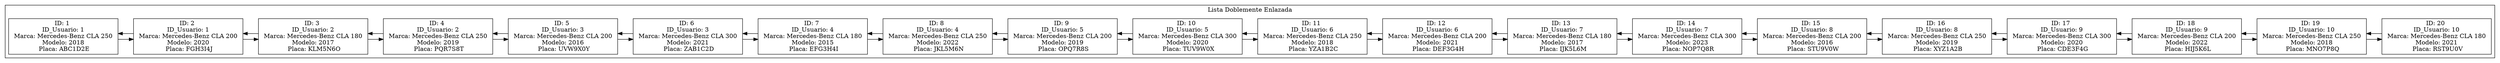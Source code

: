 digraph DoublyLinkedList {
    node [shape=record];
    rankdir=LR;
    subgraph cluster_0 {
        label = "Lista Doblemente Enlazada";
        n0 [label = "{<data> ID: 1 \n ID_Usuario: 1 \n Marca: Mercedes-Benz CLA 250 \n Modelo: 2018 \n Placa: ABC1D2E}"];
        n1 [label = "{<data> ID: 2 \n ID_Usuario: 1 \n Marca: Mercedes-Benz CLA 200 \n Modelo: 2020 \n Placa: FGH3I4J}"];
        n2 [label = "{<data> ID: 3 \n ID_Usuario: 2 \n Marca: Mercedes-Benz CLA 180 \n Modelo: 2017 \n Placa: KLM5N6O}"];
        n3 [label = "{<data> ID: 4 \n ID_Usuario: 2 \n Marca: Mercedes-Benz CLA 250 \n Modelo: 2019 \n Placa: PQR7S8T}"];
        n4 [label = "{<data> ID: 5 \n ID_Usuario: 3 \n Marca: Mercedes-Benz CLA 200 \n Modelo: 2016 \n Placa: UVW9X0Y}"];
        n5 [label = "{<data> ID: 6 \n ID_Usuario: 3 \n Marca: Mercedes-Benz CLA 300 \n Modelo: 2021 \n Placa: ZAB1C2D}"];
        n6 [label = "{<data> ID: 7 \n ID_Usuario: 4 \n Marca: Mercedes-Benz CLA 180 \n Modelo: 2015 \n Placa: EFG3H4I}"];
        n7 [label = "{<data> ID: 8 \n ID_Usuario: 4 \n Marca: Mercedes-Benz CLA 250 \n Modelo: 2022 \n Placa: JKL5M6N}"];
        n8 [label = "{<data> ID: 9 \n ID_Usuario: 5 \n Marca: Mercedes-Benz CLA 200 \n Modelo: 2019 \n Placa: OPQ7R8S}"];
        n9 [label = "{<data> ID: 10 \n ID_Usuario: 5 \n Marca: Mercedes-Benz CLA 300 \n Modelo: 2020 \n Placa: TUV9W0X}"];
        n10 [label = "{<data> ID: 11 \n ID_Usuario: 6 \n Marca: Mercedes-Benz CLA 250 \n Modelo: 2018 \n Placa: YZA1B2C}"];
        n11 [label = "{<data> ID: 12 \n ID_Usuario: 6 \n Marca: Mercedes-Benz CLA 200 \n Modelo: 2021 \n Placa: DEF3G4H}"];
        n12 [label = "{<data> ID: 13 \n ID_Usuario: 7 \n Marca: Mercedes-Benz CLA 180 \n Modelo: 2017 \n Placa: IJK5L6M}"];
        n13 [label = "{<data> ID: 14 \n ID_Usuario: 7 \n Marca: Mercedes-Benz CLA 300 \n Modelo: 2023 \n Placa: NOP7Q8R}"];
        n14 [label = "{<data> ID: 15 \n ID_Usuario: 8 \n Marca: Mercedes-Benz CLA 200 \n Modelo: 2016 \n Placa: STU9V0W}"];
        n15 [label = "{<data> ID: 16 \n ID_Usuario: 8 \n Marca: Mercedes-Benz CLA 250 \n Modelo: 2019 \n Placa: XYZ1A2B}"];
        n16 [label = "{<data> ID: 17 \n ID_Usuario: 9 \n Marca: Mercedes-Benz CLA 300 \n Modelo: 2020 \n Placa: CDE3F4G}"];
        n17 [label = "{<data> ID: 18 \n ID_Usuario: 9 \n Marca: Mercedes-Benz CLA 200 \n Modelo: 2022 \n Placa: HIJ5K6L}"];
        n18 [label = "{<data> ID: 19 \n ID_Usuario: 10 \n Marca: Mercedes-Benz CLA 250 \n Modelo: 2018 \n Placa: MNO7P8Q}"];
        n19 [label = "{<data> ID: 20 \n ID_Usuario: 10 \n Marca: Mercedes-Benz CLA 180 \n Modelo: 2021 \n Placa: RST9U0V}"];
        n0 -> n1;
        n1 -> n2;
        n1 -> n0;
        n2 -> n3;
        n2 -> n1;
        n3 -> n4;
        n3 -> n2;
        n4 -> n5;
        n4 -> n3;
        n5 -> n6;
        n5 -> n4;
        n6 -> n7;
        n6 -> n5;
        n7 -> n8;
        n7 -> n6;
        n8 -> n9;
        n8 -> n7;
        n9 -> n10;
        n9 -> n8;
        n10 -> n11;
        n10 -> n9;
        n11 -> n12;
        n11 -> n10;
        n12 -> n13;
        n12 -> n11;
        n13 -> n14;
        n13 -> n12;
        n14 -> n15;
        n14 -> n13;
        n15 -> n16;
        n15 -> n14;
        n16 -> n17;
        n16 -> n15;
        n17 -> n18;
        n17 -> n16;
        n18 -> n19;
        n18 -> n17;
        n19 -> n18;
    }
}
